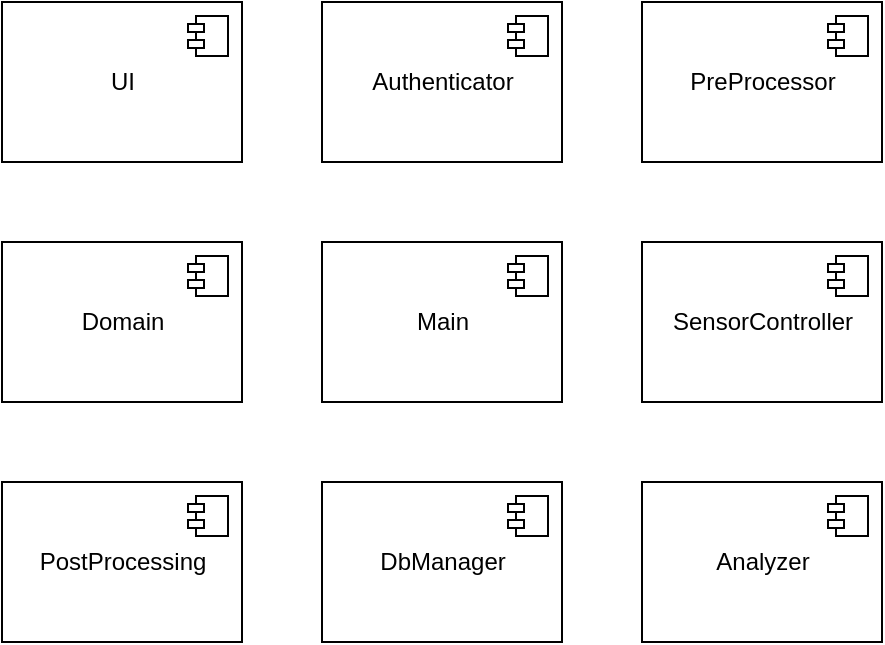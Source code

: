 <mxfile version="20.7.4" type="device"><diagram id="VPgSfZ41YNWCRvAjjhou" name="UML-Components"><mxGraphModel dx="1195" dy="697" grid="1" gridSize="10" guides="1" tooltips="1" connect="1" arrows="1" fold="1" page="1" pageScale="1" pageWidth="827" pageHeight="583" math="0" shadow="0"><root><mxCell id="0"/><mxCell id="1" parent="0"/><mxCell id="qett_lgKr8VNCH2X0w1S-1" value="UI" style="html=1;dropTarget=0;" vertex="1" parent="1"><mxGeometry x="40" y="200" width="120" height="80" as="geometry"/></mxCell><mxCell id="qett_lgKr8VNCH2X0w1S-2" value="" style="shape=module;jettyWidth=8;jettyHeight=4;" vertex="1" parent="qett_lgKr8VNCH2X0w1S-1"><mxGeometry x="1" width="20" height="20" relative="1" as="geometry"><mxPoint x="-27" y="7" as="offset"/></mxGeometry></mxCell><mxCell id="qett_lgKr8VNCH2X0w1S-3" value="Authenticator" style="html=1;dropTarget=0;" vertex="1" parent="1"><mxGeometry x="200" y="200" width="120" height="80" as="geometry"/></mxCell><mxCell id="qett_lgKr8VNCH2X0w1S-4" value="" style="shape=module;jettyWidth=8;jettyHeight=4;" vertex="1" parent="qett_lgKr8VNCH2X0w1S-3"><mxGeometry x="1" width="20" height="20" relative="1" as="geometry"><mxPoint x="-27" y="7" as="offset"/></mxGeometry></mxCell><mxCell id="qett_lgKr8VNCH2X0w1S-5" value="PreProcessor" style="html=1;dropTarget=0;" vertex="1" parent="1"><mxGeometry x="360" y="200" width="120" height="80" as="geometry"/></mxCell><mxCell id="qett_lgKr8VNCH2X0w1S-6" value="" style="shape=module;jettyWidth=8;jettyHeight=4;" vertex="1" parent="qett_lgKr8VNCH2X0w1S-5"><mxGeometry x="1" width="20" height="20" relative="1" as="geometry"><mxPoint x="-27" y="7" as="offset"/></mxGeometry></mxCell><mxCell id="qett_lgKr8VNCH2X0w1S-7" value="SensorController" style="html=1;dropTarget=0;" vertex="1" parent="1"><mxGeometry x="360" y="320" width="120" height="80" as="geometry"/></mxCell><mxCell id="qett_lgKr8VNCH2X0w1S-8" value="" style="shape=module;jettyWidth=8;jettyHeight=4;" vertex="1" parent="qett_lgKr8VNCH2X0w1S-7"><mxGeometry x="1" width="20" height="20" relative="1" as="geometry"><mxPoint x="-27" y="7" as="offset"/></mxGeometry></mxCell><mxCell id="qett_lgKr8VNCH2X0w1S-9" value="Main" style="html=1;dropTarget=0;" vertex="1" parent="1"><mxGeometry x="200" y="320" width="120" height="80" as="geometry"/></mxCell><mxCell id="qett_lgKr8VNCH2X0w1S-10" value="" style="shape=module;jettyWidth=8;jettyHeight=4;" vertex="1" parent="qett_lgKr8VNCH2X0w1S-9"><mxGeometry x="1" width="20" height="20" relative="1" as="geometry"><mxPoint x="-27" y="7" as="offset"/></mxGeometry></mxCell><mxCell id="qett_lgKr8VNCH2X0w1S-11" value="Domain" style="html=1;dropTarget=0;" vertex="1" parent="1"><mxGeometry x="40" y="320" width="120" height="80" as="geometry"/></mxCell><mxCell id="qett_lgKr8VNCH2X0w1S-12" value="" style="shape=module;jettyWidth=8;jettyHeight=4;" vertex="1" parent="qett_lgKr8VNCH2X0w1S-11"><mxGeometry x="1" width="20" height="20" relative="1" as="geometry"><mxPoint x="-27" y="7" as="offset"/></mxGeometry></mxCell><mxCell id="qett_lgKr8VNCH2X0w1S-13" value="Analyzer" style="html=1;dropTarget=0;" vertex="1" parent="1"><mxGeometry x="360" y="440" width="120" height="80" as="geometry"/></mxCell><mxCell id="qett_lgKr8VNCH2X0w1S-14" value="" style="shape=module;jettyWidth=8;jettyHeight=4;" vertex="1" parent="qett_lgKr8VNCH2X0w1S-13"><mxGeometry x="1" width="20" height="20" relative="1" as="geometry"><mxPoint x="-27" y="7" as="offset"/></mxGeometry></mxCell><mxCell id="qett_lgKr8VNCH2X0w1S-15" value="DbManager" style="html=1;dropTarget=0;" vertex="1" parent="1"><mxGeometry x="200" y="440" width="120" height="80" as="geometry"/></mxCell><mxCell id="qett_lgKr8VNCH2X0w1S-16" value="" style="shape=module;jettyWidth=8;jettyHeight=4;" vertex="1" parent="qett_lgKr8VNCH2X0w1S-15"><mxGeometry x="1" width="20" height="20" relative="1" as="geometry"><mxPoint x="-27" y="7" as="offset"/></mxGeometry></mxCell><mxCell id="qett_lgKr8VNCH2X0w1S-17" value="PostProcessing" style="html=1;dropTarget=0;" vertex="1" parent="1"><mxGeometry x="40" y="440" width="120" height="80" as="geometry"/></mxCell><mxCell id="qett_lgKr8VNCH2X0w1S-18" value="" style="shape=module;jettyWidth=8;jettyHeight=4;" vertex="1" parent="qett_lgKr8VNCH2X0w1S-17"><mxGeometry x="1" width="20" height="20" relative="1" as="geometry"><mxPoint x="-27" y="7" as="offset"/></mxGeometry></mxCell></root></mxGraphModel></diagram></mxfile>